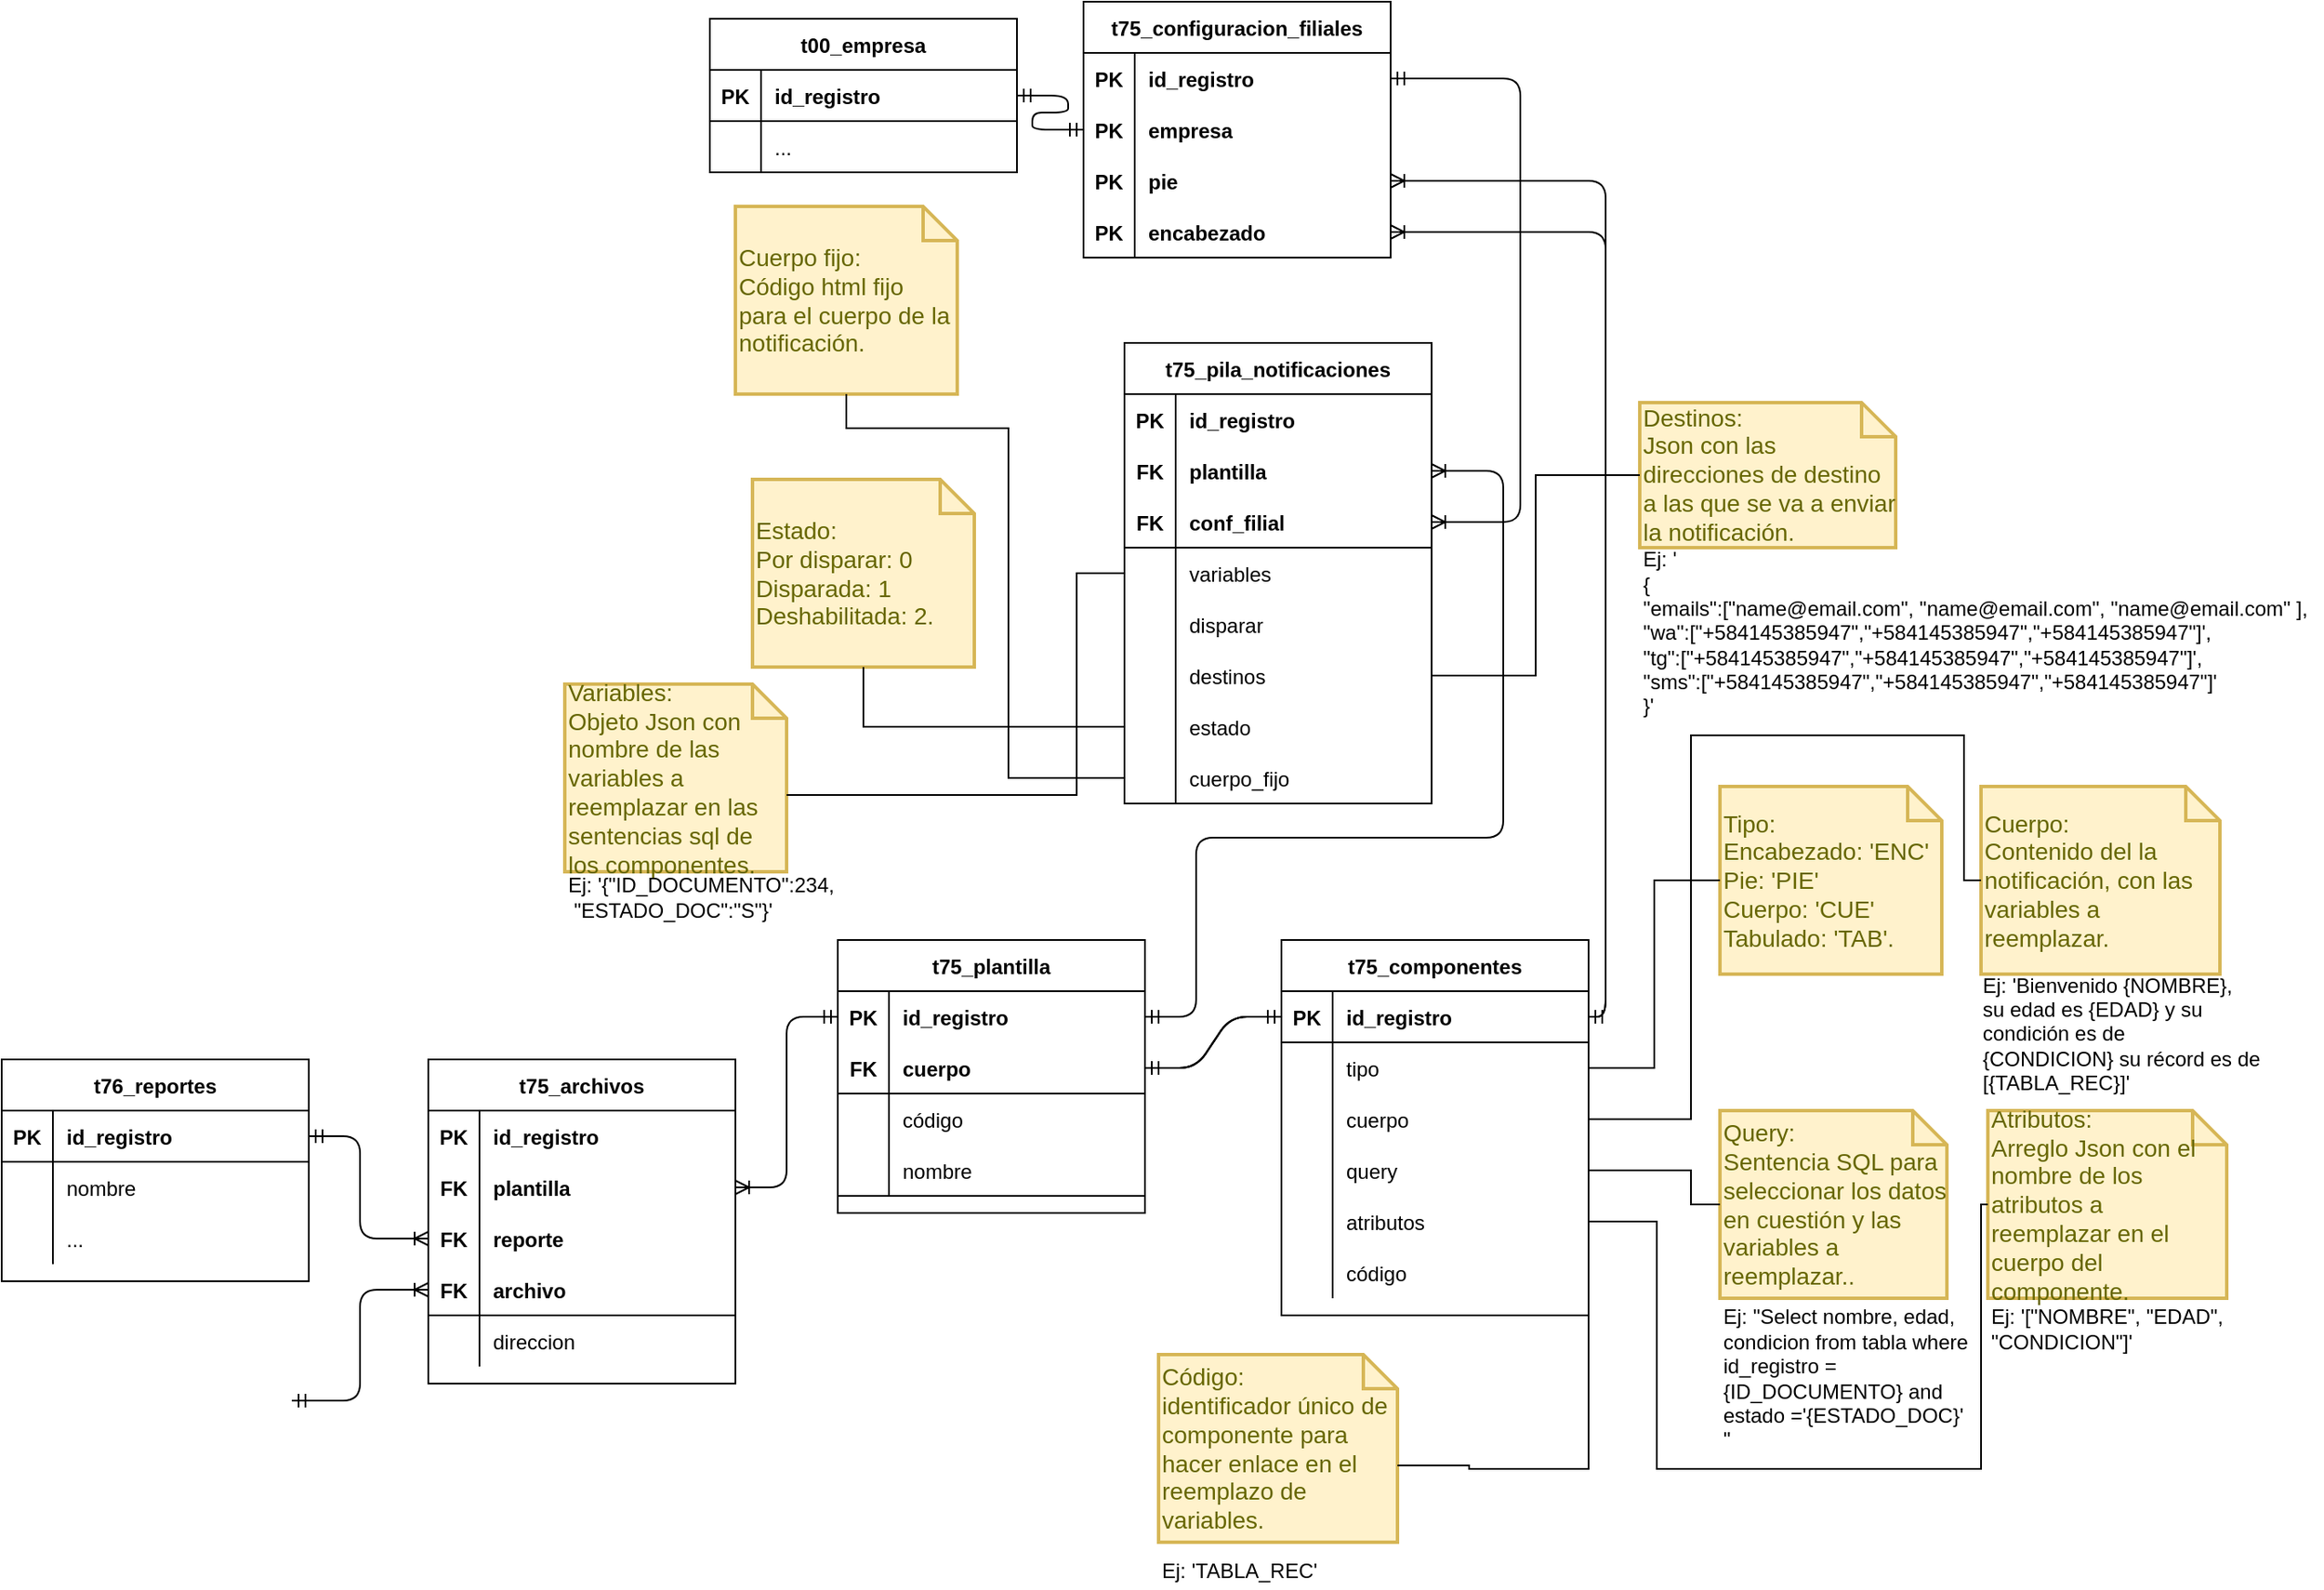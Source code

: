 <mxfile version="13.4.1" type="github">
  <diagram id="J36BQQnPg78suODzzUQr" name="Page-1">
    <mxGraphModel dx="2051" dy="1745" grid="1" gridSize="10" guides="1" tooltips="1" connect="1" arrows="1" fold="1" page="1" pageScale="1" pageWidth="827" pageHeight="1169" math="0" shadow="0">
      <root>
        <mxCell id="0" />
        <mxCell id="1" parent="0" />
        <mxCell id="LYrSy0yfMRbzxB3Prvpc-205" value="Tipo: &lt;br&gt;Encabezado: &#39;ENC&#39;&lt;br&gt;Pie: &#39;PIE&#39;&lt;br&gt;Cuerpo: &#39;CUE&#39;&lt;br&gt;Tabulado: &#39;TAB&#39;." style="shape=note;strokeWidth=2;fontSize=14;size=20;whiteSpace=wrap;html=1;fillColor=#fff2cc;strokeColor=#d6b656;fontColor=#666600;align=left;" parent="1" vertex="1">
          <mxGeometry x="697" y="200" width="130" height="110" as="geometry" />
        </mxCell>
        <mxCell id="LYrSy0yfMRbzxB3Prvpc-206" value="" style="endArrow=none;html=1;rounded=0;entryX=0;entryY=0.5;entryDx=0;entryDy=0;entryPerimeter=0;exitX=1;exitY=0.5;exitDx=0;exitDy=0;edgeStyle=orthogonalEdgeStyle;" parent="1" source="LYrSy0yfMRbzxB3Prvpc-193" target="LYrSy0yfMRbzxB3Prvpc-205" edge="1">
          <mxGeometry relative="1" as="geometry">
            <mxPoint x="610" y="470" as="sourcePoint" />
            <mxPoint x="770" y="470" as="targetPoint" />
          </mxGeometry>
        </mxCell>
        <mxCell id="LYrSy0yfMRbzxB3Prvpc-111" value="t75_plantilla" style="shape=table;startSize=30;container=1;collapsible=1;childLayout=tableLayout;fixedRows=1;rowLines=0;fontStyle=1;align=center;resizeLast=1;" parent="1" vertex="1">
          <mxGeometry x="180" y="290" width="180" height="160" as="geometry" />
        </mxCell>
        <mxCell id="LYrSy0yfMRbzxB3Prvpc-112" value="" style="shape=partialRectangle;collapsible=0;dropTarget=0;pointerEvents=0;fillColor=none;top=0;left=0;bottom=0;right=0;points=[[0,0.5],[1,0.5]];portConstraint=eastwest;" parent="LYrSy0yfMRbzxB3Prvpc-111" vertex="1">
          <mxGeometry y="30" width="180" height="30" as="geometry" />
        </mxCell>
        <mxCell id="LYrSy0yfMRbzxB3Prvpc-113" value="PK" style="shape=partialRectangle;connectable=0;fillColor=none;top=0;left=0;bottom=0;right=0;fontStyle=1;overflow=hidden;" parent="LYrSy0yfMRbzxB3Prvpc-112" vertex="1">
          <mxGeometry width="30" height="30" as="geometry" />
        </mxCell>
        <mxCell id="LYrSy0yfMRbzxB3Prvpc-114" value="id_registro" style="shape=partialRectangle;connectable=0;fillColor=none;top=0;left=0;bottom=0;right=0;align=left;spacingLeft=6;fontStyle=1;overflow=hidden;" parent="LYrSy0yfMRbzxB3Prvpc-112" vertex="1">
          <mxGeometry x="30" width="150" height="30" as="geometry" />
        </mxCell>
        <mxCell id="LYrSy0yfMRbzxB3Prvpc-121" value="" style="shape=partialRectangle;collapsible=0;dropTarget=0;pointerEvents=0;fillColor=none;top=0;left=0;bottom=1;right=0;points=[[0,0.5],[1,0.5]];portConstraint=eastwest;fontStyle=1" parent="LYrSy0yfMRbzxB3Prvpc-111" vertex="1">
          <mxGeometry y="60" width="180" height="30" as="geometry" />
        </mxCell>
        <mxCell id="LYrSy0yfMRbzxB3Prvpc-122" value="FK" style="shape=partialRectangle;connectable=0;fillColor=none;top=0;left=0;bottom=0;right=0;editable=1;overflow=hidden;fontStyle=1" parent="LYrSy0yfMRbzxB3Prvpc-121" vertex="1">
          <mxGeometry width="30" height="30" as="geometry" />
        </mxCell>
        <mxCell id="LYrSy0yfMRbzxB3Prvpc-123" value="cuerpo" style="shape=partialRectangle;connectable=0;fillColor=none;top=0;left=0;bottom=0;right=0;align=left;spacingLeft=6;overflow=hidden;fontStyle=1" parent="LYrSy0yfMRbzxB3Prvpc-121" vertex="1">
          <mxGeometry x="30" width="150" height="30" as="geometry" />
        </mxCell>
        <mxCell id="LYrSy0yfMRbzxB3Prvpc-300" value="" style="shape=partialRectangle;collapsible=0;dropTarget=0;pointerEvents=0;fillColor=none;top=0;left=0;bottom=0;right=0;points=[[0,0.5],[1,0.5]];portConstraint=eastwest;fontStyle=1" parent="LYrSy0yfMRbzxB3Prvpc-111" vertex="1">
          <mxGeometry y="90" width="180" height="30" as="geometry" />
        </mxCell>
        <mxCell id="LYrSy0yfMRbzxB3Prvpc-301" value="" style="shape=partialRectangle;connectable=0;fillColor=none;top=0;left=0;bottom=0;right=0;editable=1;overflow=hidden;fontStyle=1" parent="LYrSy0yfMRbzxB3Prvpc-300" vertex="1">
          <mxGeometry width="30" height="30" as="geometry" />
        </mxCell>
        <mxCell id="LYrSy0yfMRbzxB3Prvpc-302" value="código" style="shape=partialRectangle;connectable=0;fillColor=none;top=0;left=0;bottom=0;right=0;align=left;spacingLeft=6;overflow=hidden;fontStyle=0" parent="LYrSy0yfMRbzxB3Prvpc-300" vertex="1">
          <mxGeometry x="30" width="150" height="30" as="geometry" />
        </mxCell>
        <mxCell id="LYrSy0yfMRbzxB3Prvpc-319" value="" style="shape=partialRectangle;collapsible=0;dropTarget=0;pointerEvents=0;fillColor=none;top=0;left=0;bottom=0;right=0;points=[[0,0.5],[1,0.5]];portConstraint=eastwest;fontStyle=1" parent="LYrSy0yfMRbzxB3Prvpc-111" vertex="1">
          <mxGeometry y="120" width="180" height="30" as="geometry" />
        </mxCell>
        <mxCell id="LYrSy0yfMRbzxB3Prvpc-320" value="" style="shape=partialRectangle;connectable=0;fillColor=none;top=0;left=0;bottom=1;right=0;editable=1;overflow=hidden;fontStyle=1" parent="LYrSy0yfMRbzxB3Prvpc-319" vertex="1">
          <mxGeometry width="30" height="30" as="geometry" />
        </mxCell>
        <mxCell id="LYrSy0yfMRbzxB3Prvpc-321" value="nombre" style="shape=partialRectangle;connectable=0;fillColor=none;top=0;left=0;bottom=1;right=0;align=left;spacingLeft=6;overflow=hidden;fontStyle=0" parent="LYrSy0yfMRbzxB3Prvpc-319" vertex="1">
          <mxGeometry x="30" width="150" height="30" as="geometry" />
        </mxCell>
        <mxCell id="LYrSy0yfMRbzxB3Prvpc-189" value="t75_componentes" style="shape=table;startSize=30;container=1;collapsible=1;childLayout=tableLayout;fixedRows=1;rowLines=0;fontStyle=1;align=center;resizeLast=1;" parent="1" vertex="1">
          <mxGeometry x="440" y="290" width="180" height="220" as="geometry" />
        </mxCell>
        <mxCell id="LYrSy0yfMRbzxB3Prvpc-190" value="" style="shape=partialRectangle;collapsible=0;dropTarget=0;pointerEvents=0;fillColor=none;top=0;left=0;bottom=1;right=0;points=[[0,0.5],[1,0.5]];portConstraint=eastwest;" parent="LYrSy0yfMRbzxB3Prvpc-189" vertex="1">
          <mxGeometry y="30" width="180" height="30" as="geometry" />
        </mxCell>
        <mxCell id="LYrSy0yfMRbzxB3Prvpc-191" value="PK" style="shape=partialRectangle;connectable=0;fillColor=none;top=0;left=0;bottom=0;right=0;fontStyle=1;overflow=hidden;" parent="LYrSy0yfMRbzxB3Prvpc-190" vertex="1">
          <mxGeometry width="30" height="30" as="geometry" />
        </mxCell>
        <mxCell id="LYrSy0yfMRbzxB3Prvpc-192" value="id_registro" style="shape=partialRectangle;connectable=0;fillColor=none;top=0;left=0;bottom=0;right=0;align=left;spacingLeft=6;fontStyle=1;overflow=hidden;" parent="LYrSy0yfMRbzxB3Prvpc-190" vertex="1">
          <mxGeometry x="30" width="150" height="30" as="geometry" />
        </mxCell>
        <mxCell id="LYrSy0yfMRbzxB3Prvpc-193" value="" style="shape=partialRectangle;collapsible=0;dropTarget=0;pointerEvents=0;fillColor=none;top=0;left=0;bottom=0;right=0;points=[[0,0.5],[1,0.5]];portConstraint=eastwest;" parent="LYrSy0yfMRbzxB3Prvpc-189" vertex="1">
          <mxGeometry y="60" width="180" height="30" as="geometry" />
        </mxCell>
        <mxCell id="LYrSy0yfMRbzxB3Prvpc-194" value="" style="shape=partialRectangle;connectable=0;fillColor=none;top=0;left=0;bottom=0;right=0;editable=1;overflow=hidden;" parent="LYrSy0yfMRbzxB3Prvpc-193" vertex="1">
          <mxGeometry width="30" height="30" as="geometry" />
        </mxCell>
        <mxCell id="LYrSy0yfMRbzxB3Prvpc-195" value="tipo" style="shape=partialRectangle;connectable=0;fillColor=none;top=0;left=0;bottom=0;right=0;align=left;spacingLeft=6;overflow=hidden;" parent="LYrSy0yfMRbzxB3Prvpc-193" vertex="1">
          <mxGeometry x="30" width="150" height="30" as="geometry" />
        </mxCell>
        <mxCell id="LYrSy0yfMRbzxB3Prvpc-196" value="" style="shape=partialRectangle;collapsible=0;dropTarget=0;pointerEvents=0;fillColor=none;top=0;left=0;bottom=0;right=0;points=[[0,0.5],[1,0.5]];portConstraint=eastwest;" parent="LYrSy0yfMRbzxB3Prvpc-189" vertex="1">
          <mxGeometry y="90" width="180" height="30" as="geometry" />
        </mxCell>
        <mxCell id="LYrSy0yfMRbzxB3Prvpc-197" value="" style="shape=partialRectangle;connectable=0;fillColor=none;top=0;left=0;bottom=0;right=0;editable=1;overflow=hidden;" parent="LYrSy0yfMRbzxB3Prvpc-196" vertex="1">
          <mxGeometry width="30" height="30" as="geometry" />
        </mxCell>
        <mxCell id="LYrSy0yfMRbzxB3Prvpc-198" value="cuerpo" style="shape=partialRectangle;connectable=0;fillColor=none;top=0;left=0;bottom=0;right=0;align=left;spacingLeft=6;overflow=hidden;" parent="LYrSy0yfMRbzxB3Prvpc-196" vertex="1">
          <mxGeometry x="30" width="150" height="30" as="geometry" />
        </mxCell>
        <mxCell id="LYrSy0yfMRbzxB3Prvpc-199" value="" style="shape=partialRectangle;collapsible=0;dropTarget=0;pointerEvents=0;fillColor=none;top=0;left=0;bottom=0;right=0;points=[[0,0.5],[1,0.5]];portConstraint=eastwest;" parent="LYrSy0yfMRbzxB3Prvpc-189" vertex="1">
          <mxGeometry y="120" width="180" height="30" as="geometry" />
        </mxCell>
        <mxCell id="LYrSy0yfMRbzxB3Prvpc-200" value="" style="shape=partialRectangle;connectable=0;fillColor=none;top=0;left=0;bottom=0;right=0;editable=1;overflow=hidden;" parent="LYrSy0yfMRbzxB3Prvpc-199" vertex="1">
          <mxGeometry width="30" height="30" as="geometry" />
        </mxCell>
        <mxCell id="LYrSy0yfMRbzxB3Prvpc-201" value="query" style="shape=partialRectangle;connectable=0;fillColor=none;top=0;left=0;bottom=0;right=0;align=left;spacingLeft=6;overflow=hidden;" parent="LYrSy0yfMRbzxB3Prvpc-199" vertex="1">
          <mxGeometry x="30" width="150" height="30" as="geometry" />
        </mxCell>
        <mxCell id="LYrSy0yfMRbzxB3Prvpc-202" value="" style="shape=partialRectangle;collapsible=0;dropTarget=0;pointerEvents=0;fillColor=none;top=0;left=0;bottom=0;right=0;points=[[0,0.5],[1,0.5]];portConstraint=eastwest;" parent="LYrSy0yfMRbzxB3Prvpc-189" vertex="1">
          <mxGeometry y="150" width="180" height="30" as="geometry" />
        </mxCell>
        <mxCell id="LYrSy0yfMRbzxB3Prvpc-203" value="" style="shape=partialRectangle;connectable=0;fillColor=none;top=0;left=0;bottom=0;right=0;editable=1;overflow=hidden;" parent="LYrSy0yfMRbzxB3Prvpc-202" vertex="1">
          <mxGeometry width="30" height="30" as="geometry" />
        </mxCell>
        <mxCell id="LYrSy0yfMRbzxB3Prvpc-204" value="atributos" style="shape=partialRectangle;connectable=0;fillColor=none;top=0;left=0;bottom=0;right=0;align=left;spacingLeft=6;overflow=hidden;" parent="LYrSy0yfMRbzxB3Prvpc-202" vertex="1">
          <mxGeometry x="30" width="150" height="30" as="geometry" />
        </mxCell>
        <mxCell id="LYrSy0yfMRbzxB3Prvpc-234" value="" style="shape=partialRectangle;collapsible=0;dropTarget=0;pointerEvents=0;fillColor=none;top=0;left=0;bottom=0;right=0;points=[[0,0.5],[1,0.5]];portConstraint=eastwest;" parent="LYrSy0yfMRbzxB3Prvpc-189" vertex="1">
          <mxGeometry y="180" width="180" height="30" as="geometry" />
        </mxCell>
        <mxCell id="LYrSy0yfMRbzxB3Prvpc-235" value="" style="shape=partialRectangle;connectable=0;fillColor=none;top=0;left=0;bottom=0;right=0;editable=1;overflow=hidden;" parent="LYrSy0yfMRbzxB3Prvpc-234" vertex="1">
          <mxGeometry width="30" height="30" as="geometry" />
        </mxCell>
        <mxCell id="LYrSy0yfMRbzxB3Prvpc-236" value="código" style="shape=partialRectangle;connectable=0;fillColor=none;top=0;left=0;bottom=0;right=0;align=left;spacingLeft=6;overflow=hidden;" parent="LYrSy0yfMRbzxB3Prvpc-234" vertex="1">
          <mxGeometry x="30" width="150" height="30" as="geometry" />
        </mxCell>
        <mxCell id="LYrSy0yfMRbzxB3Prvpc-214" value="Estado: &lt;br&gt;Por disparar: 0&lt;br&gt;Disparada: 1&lt;br&gt;Deshabilitada: 2." style="shape=note;strokeWidth=2;fontSize=14;size=20;whiteSpace=wrap;html=1;fillColor=#fff2cc;strokeColor=#d6b656;fontColor=#666600;align=left;" parent="1" vertex="1">
          <mxGeometry x="130" y="20" width="130" height="110" as="geometry" />
        </mxCell>
        <mxCell id="LYrSy0yfMRbzxB3Prvpc-215" value="" style="endArrow=none;html=1;rounded=0;entryX=0.5;entryY=1;entryDx=0;entryDy=0;entryPerimeter=0;exitX=0;exitY=0.5;exitDx=0;exitDy=0;edgeStyle=orthogonalEdgeStyle;" parent="1" source="gWyJ4YFkrxUvA9i4bFYE-20" target="LYrSy0yfMRbzxB3Prvpc-214" edge="1">
          <mxGeometry relative="1" as="geometry">
            <mxPoint x="-20" y="375" as="sourcePoint" />
            <mxPoint x="130" y="480" as="targetPoint" />
          </mxGeometry>
        </mxCell>
        <mxCell id="LYrSy0yfMRbzxB3Prvpc-216" value="Atributos:&lt;br&gt;Arreglo Json con el nombre de los atributos a reemplazar en el cuerpo del componente." style="shape=note;strokeWidth=2;fontSize=14;size=20;whiteSpace=wrap;html=1;fillColor=#fff2cc;strokeColor=#d6b656;fontColor=#666600;align=left;" parent="1" vertex="1">
          <mxGeometry x="854" y="390" width="140" height="110" as="geometry" />
        </mxCell>
        <mxCell id="LYrSy0yfMRbzxB3Prvpc-217" value="" style="endArrow=none;html=1;rounded=0;entryX=0;entryY=0.5;entryDx=0;entryDy=0;entryPerimeter=0;exitX=1;exitY=0.5;exitDx=0;exitDy=0;edgeStyle=orthogonalEdgeStyle;" parent="1" source="LYrSy0yfMRbzxB3Prvpc-202" target="LYrSy0yfMRbzxB3Prvpc-216" edge="1">
          <mxGeometry relative="1" as="geometry">
            <mxPoint x="530" y="615" as="sourcePoint" />
            <mxPoint x="635" y="570" as="targetPoint" />
            <Array as="points">
              <mxPoint x="660" y="455" />
              <mxPoint x="660" y="600" />
              <mxPoint x="850" y="600" />
              <mxPoint x="850" y="445" />
            </Array>
          </mxGeometry>
        </mxCell>
        <mxCell id="LYrSy0yfMRbzxB3Prvpc-218" value="Ej: &#39;[&quot;NOMBRE&quot;, &quot;EDAD&quot;, &lt;br&gt;&quot;CONDICION&quot;]&#39;" style="text;html=1;align=left;verticalAlign=middle;resizable=0;points=[];autosize=1;" parent="1" vertex="1">
          <mxGeometry x="854" y="503" width="150" height="30" as="geometry" />
        </mxCell>
        <mxCell id="LYrSy0yfMRbzxB3Prvpc-220" value="Cuerpo:&lt;br&gt;Contenido del la notificación, con las variables a reemplazar." style="shape=note;strokeWidth=2;fontSize=14;size=20;whiteSpace=wrap;html=1;fillColor=#fff2cc;strokeColor=#d6b656;fontColor=#666600;align=left;" parent="1" vertex="1">
          <mxGeometry x="850" y="200" width="140" height="110" as="geometry" />
        </mxCell>
        <mxCell id="LYrSy0yfMRbzxB3Prvpc-221" value="Ej: &#39;Bienvenido {NOMBRE}, &lt;br&gt;su edad es {EDAD} y su &lt;br&gt;condición es de &lt;br&gt;{CONDICION} su récord es de &lt;br&gt;[{TABLA_REC}]&#39;" style="text;html=1;align=left;verticalAlign=middle;resizable=0;points=[];autosize=1;" parent="1" vertex="1">
          <mxGeometry x="849" y="305" width="180" height="80" as="geometry" />
        </mxCell>
        <mxCell id="LYrSy0yfMRbzxB3Prvpc-222" value="" style="endArrow=none;html=1;rounded=0;entryX=0;entryY=0.5;entryDx=0;entryDy=0;entryPerimeter=0;exitX=1;exitY=0.5;exitDx=0;exitDy=0;edgeStyle=orthogonalEdgeStyle;" parent="1" source="LYrSy0yfMRbzxB3Prvpc-196" target="LYrSy0yfMRbzxB3Prvpc-220" edge="1">
          <mxGeometry relative="1" as="geometry">
            <mxPoint x="630" y="375" as="sourcePoint" />
            <mxPoint x="707" y="265" as="targetPoint" />
            <Array as="points">
              <mxPoint x="680" y="395" />
              <mxPoint x="680" y="170" />
              <mxPoint x="840" y="170" />
              <mxPoint x="840" y="255" />
            </Array>
          </mxGeometry>
        </mxCell>
        <mxCell id="LYrSy0yfMRbzxB3Prvpc-224" value="Query:&lt;br&gt;Sentencia SQL para seleccionar los datos en cuestión y las variables a reemplazar.." style="shape=note;strokeWidth=2;fontSize=14;size=20;whiteSpace=wrap;html=1;fillColor=#fff2cc;strokeColor=#d6b656;fontColor=#666600;align=left;" parent="1" vertex="1">
          <mxGeometry x="697" y="390" width="133" height="110" as="geometry" />
        </mxCell>
        <mxCell id="LYrSy0yfMRbzxB3Prvpc-225" value="" style="endArrow=none;html=1;rounded=0;entryX=0;entryY=0.5;entryDx=0;entryDy=0;entryPerimeter=0;exitX=1;exitY=0.5;exitDx=0;exitDy=0;edgeStyle=orthogonalEdgeStyle;" parent="1" source="LYrSy0yfMRbzxB3Prvpc-199" target="LYrSy0yfMRbzxB3Prvpc-224" edge="1">
          <mxGeometry relative="1" as="geometry">
            <mxPoint x="860" y="505" as="sourcePoint" />
            <mxPoint x="947" y="375" as="targetPoint" />
            <Array as="points">
              <mxPoint x="680" y="425" />
              <mxPoint x="680" y="445" />
            </Array>
          </mxGeometry>
        </mxCell>
        <mxCell id="LYrSy0yfMRbzxB3Prvpc-226" value="Ej: &quot;Select nombre, edad, &lt;br&gt;condicion from tabla where &lt;br&gt;id_registro =&lt;br&gt;{ID_DOCUMENTO} and&lt;br&gt;estado =&#39;{ESTADO_DOC}&#39;&lt;br&gt;&quot;" style="text;html=1;align=left;verticalAlign=middle;resizable=0;points=[];autosize=1;" parent="1" vertex="1">
          <mxGeometry x="697" y="502" width="160" height="90" as="geometry" />
        </mxCell>
        <mxCell id="LYrSy0yfMRbzxB3Prvpc-231" value="Variables:&lt;br&gt;Objeto Json con nombre de las variables a reemplazar en las sentencias sql de los componentes." style="shape=note;strokeWidth=2;fontSize=14;size=20;whiteSpace=wrap;html=1;fillColor=#fff2cc;strokeColor=#d6b656;fontColor=#666600;align=left;" parent="1" vertex="1">
          <mxGeometry x="20" y="140" width="130" height="110" as="geometry" />
        </mxCell>
        <mxCell id="LYrSy0yfMRbzxB3Prvpc-232" value="" style="endArrow=none;html=1;rounded=0;entryX=0;entryY=0;entryDx=130;entryDy=65;entryPerimeter=0;exitX=0;exitY=0.5;exitDx=0;exitDy=0;edgeStyle=orthogonalEdgeStyle;" parent="1" source="LYrSy0yfMRbzxB3Prvpc-262" target="LYrSy0yfMRbzxB3Prvpc-231" edge="1">
          <mxGeometry relative="1" as="geometry">
            <mxPoint x="180" y="725" as="sourcePoint" />
            <mxPoint x="130" y="720" as="targetPoint" />
            <Array as="points">
              <mxPoint x="320" y="75" />
              <mxPoint x="320" y="205" />
            </Array>
          </mxGeometry>
        </mxCell>
        <mxCell id="LYrSy0yfMRbzxB3Prvpc-233" value="Ej: &#39;{&quot;ID_DOCUMENTO&quot;:234,&lt;br&gt;&amp;nbsp;&quot;ESTADO_DOC&quot;:&quot;S&quot;}&#39;" style="text;html=1;align=left;verticalAlign=middle;resizable=0;points=[];autosize=1;" parent="1" vertex="1">
          <mxGeometry x="20" y="250" width="170" height="30" as="geometry" />
        </mxCell>
        <mxCell id="LYrSy0yfMRbzxB3Prvpc-237" value="Código:&lt;br&gt;identificador único de componente para hacer enlace en el reemplazo de variables." style="shape=note;strokeWidth=2;fontSize=14;size=20;whiteSpace=wrap;html=1;fillColor=#fff2cc;strokeColor=#d6b656;fontColor=#666600;align=left;" parent="1" vertex="1">
          <mxGeometry x="368" y="533" width="140" height="110" as="geometry" />
        </mxCell>
        <mxCell id="LYrSy0yfMRbzxB3Prvpc-238" value="" style="endArrow=none;html=1;rounded=0;entryX=0;entryY=0;entryDx=140;entryDy=65;entryPerimeter=0;exitX=1;exitY=0.5;exitDx=0;exitDy=0;edgeStyle=orthogonalEdgeStyle;" parent="1" source="LYrSy0yfMRbzxB3Prvpc-234" target="LYrSy0yfMRbzxB3Prvpc-237" edge="1">
          <mxGeometry relative="1" as="geometry">
            <mxPoint x="348" y="685" as="sourcePoint" />
            <mxPoint x="363" y="800" as="targetPoint" />
            <Array as="points">
              <mxPoint x="620" y="600" />
              <mxPoint x="550" y="600" />
              <mxPoint x="550" y="598" />
            </Array>
          </mxGeometry>
        </mxCell>
        <mxCell id="LYrSy0yfMRbzxB3Prvpc-239" value="Ej: &#39;TABLA_REC&#39;" style="text;html=1;align=left;verticalAlign=middle;resizable=0;points=[];autosize=1;" parent="1" vertex="1">
          <mxGeometry x="368" y="650" width="110" height="20" as="geometry" />
        </mxCell>
        <mxCell id="LYrSy0yfMRbzxB3Prvpc-240" value="" style="edgeStyle=entityRelationEdgeStyle;fontSize=12;html=1;endArrow=ERmandOne;startArrow=ERmandOne;entryX=0;entryY=0.5;entryDx=0;entryDy=0;exitX=1;exitY=0.5;exitDx=0;exitDy=0;" parent="1" target="LYrSy0yfMRbzxB3Prvpc-190" edge="1">
          <mxGeometry width="100" height="100" relative="1" as="geometry">
            <mxPoint x="360" y="365" as="sourcePoint" />
            <mxPoint x="470" y="560" as="targetPoint" />
          </mxGeometry>
        </mxCell>
        <mxCell id="LYrSy0yfMRbzxB3Prvpc-241" value="" style="edgeStyle=entityRelationEdgeStyle;fontSize=12;html=1;endArrow=ERmandOne;startArrow=ERmandOne;entryX=0;entryY=0.5;entryDx=0;entryDy=0;exitX=1;exitY=0.5;exitDx=0;exitDy=0;" parent="1" target="LYrSy0yfMRbzxB3Prvpc-190" edge="1">
          <mxGeometry width="100" height="100" relative="1" as="geometry">
            <mxPoint x="360" y="365" as="sourcePoint" />
            <mxPoint x="450" y="345" as="targetPoint" />
          </mxGeometry>
        </mxCell>
        <mxCell id="LYrSy0yfMRbzxB3Prvpc-242" value="" style="edgeStyle=entityRelationEdgeStyle;fontSize=12;html=1;endArrow=ERmandOne;startArrow=ERmandOne;entryX=0;entryY=0.5;entryDx=0;entryDy=0;exitX=1;exitY=0.5;exitDx=0;exitDy=0;" parent="1" source="LYrSy0yfMRbzxB3Prvpc-121" target="LYrSy0yfMRbzxB3Prvpc-190" edge="1">
          <mxGeometry width="100" height="100" relative="1" as="geometry">
            <mxPoint x="380" y="385" as="sourcePoint" />
            <mxPoint x="460" y="355" as="targetPoint" />
          </mxGeometry>
        </mxCell>
        <mxCell id="LYrSy0yfMRbzxB3Prvpc-265" value="" style="edgeStyle=orthogonalEdgeStyle;fontSize=12;html=1;endArrow=ERoneToMany;startArrow=ERmandOne;exitX=1;exitY=0.5;exitDx=0;exitDy=0;entryX=1;entryY=0.5;entryDx=0;entryDy=0;" parent="1" source="LYrSy0yfMRbzxB3Prvpc-112" target="LYrSy0yfMRbzxB3Prvpc-256" edge="1">
          <mxGeometry width="100" height="100" relative="1" as="geometry">
            <mxPoint x="550" y="150" as="sourcePoint" />
            <mxPoint x="570" y="200" as="targetPoint" />
            <Array as="points">
              <mxPoint x="390" y="335" />
              <mxPoint x="390" y="230" />
              <mxPoint x="570" y="230" />
              <mxPoint x="570" y="15" />
            </Array>
          </mxGeometry>
        </mxCell>
        <mxCell id="LYrSy0yfMRbzxB3Prvpc-325" value="Destinos:&lt;br&gt;Json con las direcciones de destino a las que se va a enviar la notificación." style="shape=note;strokeWidth=2;fontSize=14;size=20;whiteSpace=wrap;html=1;fillColor=#fff2cc;strokeColor=#d6b656;fontColor=#666600;align=left;" parent="1" vertex="1">
          <mxGeometry x="650" y="-25.06" width="150" height="85.06" as="geometry" />
        </mxCell>
        <mxCell id="LYrSy0yfMRbzxB3Prvpc-326" value="" style="endArrow=none;html=1;rounded=0;entryX=0;entryY=0.5;entryDx=0;entryDy=0;entryPerimeter=0;exitX=1;exitY=0.5;exitDx=0;exitDy=0;edgeStyle=orthogonalEdgeStyle;" parent="1" source="LYrSy0yfMRbzxB3Prvpc-322" target="LYrSy0yfMRbzxB3Prvpc-325" edge="1">
          <mxGeometry relative="1" as="geometry">
            <mxPoint x="710" y="139.94" as="sourcePoint" />
            <mxPoint x="860" y="244.94" as="targetPoint" />
          </mxGeometry>
        </mxCell>
        <mxCell id="LYrSy0yfMRbzxB3Prvpc-327" value="Ej: &#39;&lt;br&gt;{&lt;br&gt;&quot;emails&quot;:[&quot;name@email.com&quot;, &quot;name@email.com&quot;,&amp;nbsp;&quot;name@email.com&quot;&amp;nbsp;],&lt;br&gt;&quot;wa&quot;:[&quot;+584145385947&quot;,&quot;+584145385947&quot;,&quot;+584145385947&quot;]&#39;,&lt;br&gt;&quot;tg&quot;:[&quot;+584145385947&quot;,&quot;+584145385947&quot;,&quot;+584145385947&quot;]&#39;,&lt;br&gt;&quot;sms&quot;:[&quot;+584145385947&quot;,&quot;+584145385947&quot;,&quot;+584145385947&quot;]&#39;&lt;br&gt;}&#39;" style="text;html=1;align=left;verticalAlign=middle;resizable=0;points=[];autosize=1;" parent="1" vertex="1">
          <mxGeometry x="650" y="60" width="400" height="100" as="geometry" />
        </mxCell>
        <mxCell id="gWyJ4YFkrxUvA9i4bFYE-46" value="t75_configuracion_filiales" style="shape=table;startSize=30;container=1;collapsible=1;childLayout=tableLayout;fixedRows=1;rowLines=0;fontStyle=1;align=center;resizeLast=1;" vertex="1" parent="1">
          <mxGeometry x="324" y="-260" width="180" height="150" as="geometry" />
        </mxCell>
        <mxCell id="gWyJ4YFkrxUvA9i4bFYE-47" value="" style="shape=partialRectangle;collapsible=0;dropTarget=0;pointerEvents=0;fillColor=none;top=0;left=0;bottom=0;right=0;points=[[0,0.5],[1,0.5]];portConstraint=eastwest;" vertex="1" parent="gWyJ4YFkrxUvA9i4bFYE-46">
          <mxGeometry y="30" width="180" height="30" as="geometry" />
        </mxCell>
        <mxCell id="gWyJ4YFkrxUvA9i4bFYE-48" value="PK" style="shape=partialRectangle;connectable=0;fillColor=none;top=0;left=0;bottom=0;right=0;fontStyle=1;overflow=hidden;" vertex="1" parent="gWyJ4YFkrxUvA9i4bFYE-47">
          <mxGeometry width="30" height="30" as="geometry" />
        </mxCell>
        <mxCell id="gWyJ4YFkrxUvA9i4bFYE-49" value="id_registro" style="shape=partialRectangle;connectable=0;fillColor=none;top=0;left=0;bottom=0;right=0;align=left;spacingLeft=6;fontStyle=1;overflow=hidden;" vertex="1" parent="gWyJ4YFkrxUvA9i4bFYE-47">
          <mxGeometry x="30" width="150" height="30" as="geometry" />
        </mxCell>
        <mxCell id="gWyJ4YFkrxUvA9i4bFYE-53" value="" style="shape=partialRectangle;collapsible=0;dropTarget=0;pointerEvents=0;fillColor=none;top=0;left=0;bottom=0;right=0;points=[[0,0.5],[1,0.5]];portConstraint=eastwest;" vertex="1" parent="gWyJ4YFkrxUvA9i4bFYE-46">
          <mxGeometry y="60" width="180" height="30" as="geometry" />
        </mxCell>
        <mxCell id="gWyJ4YFkrxUvA9i4bFYE-54" value="PK" style="shape=partialRectangle;connectable=0;fillColor=none;top=0;left=0;bottom=0;right=0;fontStyle=1;overflow=hidden;" vertex="1" parent="gWyJ4YFkrxUvA9i4bFYE-53">
          <mxGeometry width="30" height="30" as="geometry" />
        </mxCell>
        <mxCell id="gWyJ4YFkrxUvA9i4bFYE-55" value="empresa" style="shape=partialRectangle;connectable=0;fillColor=none;top=0;left=0;bottom=0;right=0;align=left;spacingLeft=6;fontStyle=1;overflow=hidden;" vertex="1" parent="gWyJ4YFkrxUvA9i4bFYE-53">
          <mxGeometry x="30" width="150" height="30" as="geometry" />
        </mxCell>
        <mxCell id="gWyJ4YFkrxUvA9i4bFYE-56" value="" style="shape=partialRectangle;collapsible=0;dropTarget=0;pointerEvents=0;fillColor=none;top=0;left=0;bottom=0;right=0;points=[[0,0.5],[1,0.5]];portConstraint=eastwest;" vertex="1" parent="gWyJ4YFkrxUvA9i4bFYE-46">
          <mxGeometry y="90" width="180" height="30" as="geometry" />
        </mxCell>
        <mxCell id="gWyJ4YFkrxUvA9i4bFYE-57" value="PK" style="shape=partialRectangle;connectable=0;fillColor=none;top=0;left=0;bottom=0;right=0;fontStyle=1;overflow=hidden;" vertex="1" parent="gWyJ4YFkrxUvA9i4bFYE-56">
          <mxGeometry width="30" height="30" as="geometry" />
        </mxCell>
        <mxCell id="gWyJ4YFkrxUvA9i4bFYE-58" value="pie" style="shape=partialRectangle;connectable=0;fillColor=none;top=0;left=0;bottom=0;right=0;align=left;spacingLeft=6;fontStyle=1;overflow=hidden;" vertex="1" parent="gWyJ4YFkrxUvA9i4bFYE-56">
          <mxGeometry x="30" width="150" height="30" as="geometry" />
        </mxCell>
        <mxCell id="gWyJ4YFkrxUvA9i4bFYE-59" value="" style="shape=partialRectangle;collapsible=0;dropTarget=0;pointerEvents=0;fillColor=none;top=0;left=0;bottom=1;right=0;points=[[0,0.5],[1,0.5]];portConstraint=eastwest;" vertex="1" parent="gWyJ4YFkrxUvA9i4bFYE-46">
          <mxGeometry y="120" width="180" height="30" as="geometry" />
        </mxCell>
        <mxCell id="gWyJ4YFkrxUvA9i4bFYE-60" value="PK" style="shape=partialRectangle;connectable=0;fillColor=none;top=0;left=0;bottom=0;right=0;fontStyle=1;overflow=hidden;" vertex="1" parent="gWyJ4YFkrxUvA9i4bFYE-59">
          <mxGeometry width="30" height="30" as="geometry" />
        </mxCell>
        <mxCell id="gWyJ4YFkrxUvA9i4bFYE-61" value="encabezado" style="shape=partialRectangle;connectable=0;fillColor=none;top=0;left=0;bottom=0;right=0;align=left;spacingLeft=6;fontStyle=1;overflow=hidden;" vertex="1" parent="gWyJ4YFkrxUvA9i4bFYE-59">
          <mxGeometry x="30" width="150" height="30" as="geometry" />
        </mxCell>
        <mxCell id="gWyJ4YFkrxUvA9i4bFYE-23" value="t00_empresa" style="shape=table;startSize=30;container=1;collapsible=1;childLayout=tableLayout;fixedRows=1;rowLines=0;fontStyle=1;align=center;resizeLast=1;" vertex="1" parent="1">
          <mxGeometry x="105" y="-250" width="180" height="90" as="geometry" />
        </mxCell>
        <mxCell id="gWyJ4YFkrxUvA9i4bFYE-24" value="" style="shape=partialRectangle;collapsible=0;dropTarget=0;pointerEvents=0;fillColor=none;top=0;left=0;bottom=1;right=0;points=[[0,0.5],[1,0.5]];portConstraint=eastwest;" vertex="1" parent="gWyJ4YFkrxUvA9i4bFYE-23">
          <mxGeometry y="30" width="180" height="30" as="geometry" />
        </mxCell>
        <mxCell id="gWyJ4YFkrxUvA9i4bFYE-25" value="PK" style="shape=partialRectangle;connectable=0;fillColor=none;top=0;left=0;bottom=0;right=0;fontStyle=1;overflow=hidden;" vertex="1" parent="gWyJ4YFkrxUvA9i4bFYE-24">
          <mxGeometry width="30" height="30" as="geometry" />
        </mxCell>
        <mxCell id="gWyJ4YFkrxUvA9i4bFYE-26" value="id_registro" style="shape=partialRectangle;connectable=0;fillColor=none;top=0;left=0;bottom=0;right=0;align=left;spacingLeft=6;fontStyle=1;overflow=hidden;" vertex="1" parent="gWyJ4YFkrxUvA9i4bFYE-24">
          <mxGeometry x="30" width="150" height="30" as="geometry" />
        </mxCell>
        <mxCell id="gWyJ4YFkrxUvA9i4bFYE-33" value="" style="shape=partialRectangle;collapsible=0;dropTarget=0;pointerEvents=0;fillColor=none;top=0;left=0;bottom=0;right=0;points=[[0,0.5],[1,0.5]];portConstraint=eastwest;" vertex="1" parent="gWyJ4YFkrxUvA9i4bFYE-23">
          <mxGeometry y="60" width="180" height="30" as="geometry" />
        </mxCell>
        <mxCell id="gWyJ4YFkrxUvA9i4bFYE-34" value="" style="shape=partialRectangle;connectable=0;fillColor=none;top=0;left=0;bottom=0;right=0;editable=1;overflow=hidden;" vertex="1" parent="gWyJ4YFkrxUvA9i4bFYE-33">
          <mxGeometry width="30" height="30" as="geometry" />
        </mxCell>
        <mxCell id="gWyJ4YFkrxUvA9i4bFYE-35" value="..." style="shape=partialRectangle;connectable=0;fillColor=none;top=0;left=0;bottom=0;right=0;align=left;spacingLeft=6;overflow=hidden;" vertex="1" parent="gWyJ4YFkrxUvA9i4bFYE-33">
          <mxGeometry x="30" width="150" height="30" as="geometry" />
        </mxCell>
        <mxCell id="gWyJ4YFkrxUvA9i4bFYE-62" value="" style="edgeStyle=orthogonalEdgeStyle;fontSize=12;html=1;endArrow=ERoneToMany;startArrow=ERmandOne;exitX=1;exitY=0.5;exitDx=0;exitDy=0;entryX=1;entryY=0.5;entryDx=0;entryDy=0;" edge="1" parent="1" source="gWyJ4YFkrxUvA9i4bFYE-47" target="LYrSy0yfMRbzxB3Prvpc-259">
          <mxGeometry width="100" height="100" relative="1" as="geometry">
            <mxPoint x="550" y="-10" as="sourcePoint" />
            <mxPoint x="718" y="-300" as="targetPoint" />
            <Array as="points">
              <mxPoint x="580" y="-215" />
              <mxPoint x="580" y="45" />
            </Array>
          </mxGeometry>
        </mxCell>
        <mxCell id="gWyJ4YFkrxUvA9i4bFYE-63" value="" style="edgeStyle=orthogonalEdgeStyle;fontSize=12;html=1;endArrow=ERoneToMany;startArrow=ERmandOne;entryX=1;entryY=0.5;entryDx=0;entryDy=0;exitX=1;exitY=0.5;exitDx=0;exitDy=0;" edge="1" parent="1" source="LYrSy0yfMRbzxB3Prvpc-190" target="gWyJ4YFkrxUvA9i4bFYE-56">
          <mxGeometry width="100" height="100" relative="1" as="geometry">
            <mxPoint x="747" y="621" as="sourcePoint" />
            <mxPoint x="71" y="140" as="targetPoint" />
            <Array as="points">
              <mxPoint x="630" y="335" />
              <mxPoint x="630" y="-155" />
            </Array>
          </mxGeometry>
        </mxCell>
        <mxCell id="gWyJ4YFkrxUvA9i4bFYE-64" value="" style="edgeStyle=entityRelationEdgeStyle;fontSize=12;html=1;endArrow=ERmandOne;startArrow=ERmandOne;exitX=1;exitY=0.5;exitDx=0;exitDy=0;entryX=0;entryY=0.5;entryDx=0;entryDy=0;" edge="1" parent="1" source="gWyJ4YFkrxUvA9i4bFYE-24" target="gWyJ4YFkrxUvA9i4bFYE-53">
          <mxGeometry width="100" height="100" relative="1" as="geometry">
            <mxPoint x="620" y="-110" as="sourcePoint" />
            <mxPoint x="720" y="-210" as="targetPoint" />
          </mxGeometry>
        </mxCell>
        <mxCell id="gWyJ4YFkrxUvA9i4bFYE-65" value="" style="edgeStyle=orthogonalEdgeStyle;fontSize=12;html=1;endArrow=ERoneToMany;startArrow=ERmandOne;entryX=1;entryY=0.5;entryDx=0;entryDy=0;exitX=1;exitY=0.5;exitDx=0;exitDy=0;" edge="1" parent="1" source="LYrSy0yfMRbzxB3Prvpc-190" target="gWyJ4YFkrxUvA9i4bFYE-59">
          <mxGeometry width="100" height="100" relative="1" as="geometry">
            <mxPoint x="630" y="345" as="sourcePoint" />
            <mxPoint x="514" y="-145" as="targetPoint" />
            <Array as="points">
              <mxPoint x="630" y="335" />
              <mxPoint x="630" y="-125" />
            </Array>
          </mxGeometry>
        </mxCell>
        <mxCell id="LYrSy0yfMRbzxB3Prvpc-243" value="t75_pila_notificaciones" style="shape=table;startSize=30;container=1;collapsible=1;childLayout=tableLayout;fixedRows=1;rowLines=0;fontStyle=1;align=center;resizeLast=1;" parent="1" vertex="1">
          <mxGeometry x="348" y="-60" width="180" height="270" as="geometry" />
        </mxCell>
        <mxCell id="LYrSy0yfMRbzxB3Prvpc-244" value="" style="shape=partialRectangle;collapsible=0;dropTarget=0;pointerEvents=0;fillColor=none;top=0;left=0;bottom=0;right=0;points=[[0,0.5],[1,0.5]];portConstraint=eastwest;" parent="LYrSy0yfMRbzxB3Prvpc-243" vertex="1">
          <mxGeometry y="30" width="180" height="30" as="geometry" />
        </mxCell>
        <mxCell id="LYrSy0yfMRbzxB3Prvpc-245" value="PK" style="shape=partialRectangle;connectable=0;fillColor=none;top=0;left=0;bottom=0;right=0;fontStyle=1;overflow=hidden;" parent="LYrSy0yfMRbzxB3Prvpc-244" vertex="1">
          <mxGeometry width="30" height="30" as="geometry" />
        </mxCell>
        <mxCell id="LYrSy0yfMRbzxB3Prvpc-246" value="id_registro" style="shape=partialRectangle;connectable=0;fillColor=none;top=0;left=0;bottom=0;right=0;align=left;spacingLeft=6;fontStyle=1;overflow=hidden;" parent="LYrSy0yfMRbzxB3Prvpc-244" vertex="1">
          <mxGeometry x="30" width="150" height="30" as="geometry" />
        </mxCell>
        <mxCell id="LYrSy0yfMRbzxB3Prvpc-256" value="" style="shape=partialRectangle;collapsible=0;dropTarget=0;pointerEvents=0;fillColor=none;top=0;left=0;bottom=0;right=0;points=[[0,0.5],[1,0.5]];portConstraint=eastwest;" parent="LYrSy0yfMRbzxB3Prvpc-243" vertex="1">
          <mxGeometry y="60" width="180" height="30" as="geometry" />
        </mxCell>
        <mxCell id="LYrSy0yfMRbzxB3Prvpc-257" value="FK" style="shape=partialRectangle;connectable=0;fillColor=none;top=0;left=0;bottom=0;right=0;editable=1;overflow=hidden;fontStyle=1" parent="LYrSy0yfMRbzxB3Prvpc-256" vertex="1">
          <mxGeometry width="30" height="30" as="geometry" />
        </mxCell>
        <mxCell id="LYrSy0yfMRbzxB3Prvpc-258" value="plantilla" style="shape=partialRectangle;connectable=0;fillColor=none;top=0;left=0;bottom=0;right=0;align=left;spacingLeft=6;overflow=hidden;fontStyle=1" parent="LYrSy0yfMRbzxB3Prvpc-256" vertex="1">
          <mxGeometry x="30" width="150" height="30" as="geometry" />
        </mxCell>
        <mxCell id="LYrSy0yfMRbzxB3Prvpc-259" value="" style="shape=partialRectangle;collapsible=0;dropTarget=0;pointerEvents=0;fillColor=none;top=0;left=0;bottom=1;right=0;points=[[0,0.5],[1,0.5]];portConstraint=eastwest;fontStyle=1" parent="LYrSy0yfMRbzxB3Prvpc-243" vertex="1">
          <mxGeometry y="90" width="180" height="30" as="geometry" />
        </mxCell>
        <mxCell id="LYrSy0yfMRbzxB3Prvpc-260" value="FK" style="shape=partialRectangle;connectable=0;fillColor=none;top=0;left=0;bottom=0;right=0;editable=1;overflow=hidden;fontStyle=1" parent="LYrSy0yfMRbzxB3Prvpc-259" vertex="1">
          <mxGeometry width="30" height="30" as="geometry" />
        </mxCell>
        <mxCell id="LYrSy0yfMRbzxB3Prvpc-261" value="conf_filial" style="shape=partialRectangle;connectable=0;fillColor=none;top=0;left=0;bottom=0;right=0;align=left;spacingLeft=6;overflow=hidden;fontStyle=1" parent="LYrSy0yfMRbzxB3Prvpc-259" vertex="1">
          <mxGeometry x="30" width="150" height="30" as="geometry" />
        </mxCell>
        <mxCell id="LYrSy0yfMRbzxB3Prvpc-262" value="" style="shape=partialRectangle;collapsible=0;dropTarget=0;pointerEvents=0;fillColor=none;top=0;left=0;bottom=0;right=0;points=[[0,0.5],[1,0.5]];portConstraint=eastwest;" parent="LYrSy0yfMRbzxB3Prvpc-243" vertex="1">
          <mxGeometry y="120" width="180" height="30" as="geometry" />
        </mxCell>
        <mxCell id="LYrSy0yfMRbzxB3Prvpc-263" value="" style="shape=partialRectangle;connectable=0;fillColor=none;top=0;left=0;bottom=0;right=0;editable=1;overflow=hidden;" parent="LYrSy0yfMRbzxB3Prvpc-262" vertex="1">
          <mxGeometry width="30" height="30" as="geometry" />
        </mxCell>
        <mxCell id="LYrSy0yfMRbzxB3Prvpc-264" value="variables" style="shape=partialRectangle;connectable=0;fillColor=none;top=0;left=0;bottom=0;right=0;align=left;spacingLeft=6;overflow=hidden;" parent="LYrSy0yfMRbzxB3Prvpc-262" vertex="1">
          <mxGeometry x="30" width="150" height="30" as="geometry" />
        </mxCell>
        <mxCell id="LYrSy0yfMRbzxB3Prvpc-280" value="" style="shape=partialRectangle;collapsible=0;dropTarget=0;pointerEvents=0;fillColor=none;top=0;left=0;bottom=0;right=0;points=[[0,0.5],[1,0.5]];portConstraint=eastwest;" parent="LYrSy0yfMRbzxB3Prvpc-243" vertex="1">
          <mxGeometry y="150" width="180" height="30" as="geometry" />
        </mxCell>
        <mxCell id="LYrSy0yfMRbzxB3Prvpc-281" value="" style="shape=partialRectangle;connectable=0;fillColor=none;top=0;left=0;bottom=0;right=0;fontStyle=1;overflow=hidden;" parent="LYrSy0yfMRbzxB3Prvpc-280" vertex="1">
          <mxGeometry width="30" height="30" as="geometry" />
        </mxCell>
        <mxCell id="LYrSy0yfMRbzxB3Prvpc-282" value="disparar" style="shape=partialRectangle;connectable=0;fillColor=none;top=0;left=0;bottom=0;right=0;align=left;spacingLeft=6;fontStyle=0;overflow=hidden;" parent="LYrSy0yfMRbzxB3Prvpc-280" vertex="1">
          <mxGeometry x="30" width="150" height="30" as="geometry" />
        </mxCell>
        <mxCell id="LYrSy0yfMRbzxB3Prvpc-322" value="" style="shape=partialRectangle;collapsible=0;dropTarget=0;pointerEvents=0;fillColor=none;top=0;left=0;bottom=0;right=0;points=[[0,0.5],[1,0.5]];portConstraint=eastwest;" parent="LYrSy0yfMRbzxB3Prvpc-243" vertex="1">
          <mxGeometry y="180" width="180" height="30" as="geometry" />
        </mxCell>
        <mxCell id="LYrSy0yfMRbzxB3Prvpc-323" value="" style="shape=partialRectangle;connectable=0;fillColor=none;top=0;left=0;bottom=0;right=0;fontStyle=1;overflow=hidden;" parent="LYrSy0yfMRbzxB3Prvpc-322" vertex="1">
          <mxGeometry width="30" height="30" as="geometry" />
        </mxCell>
        <mxCell id="LYrSy0yfMRbzxB3Prvpc-324" value="destinos" style="shape=partialRectangle;connectable=0;fillColor=none;top=0;left=0;bottom=0;right=0;align=left;spacingLeft=6;fontStyle=0;overflow=hidden;" parent="LYrSy0yfMRbzxB3Prvpc-322" vertex="1">
          <mxGeometry x="30" width="150" height="30" as="geometry" />
        </mxCell>
        <mxCell id="gWyJ4YFkrxUvA9i4bFYE-20" value="" style="shape=partialRectangle;collapsible=0;dropTarget=0;pointerEvents=0;fillColor=none;top=0;left=0;bottom=0;right=0;points=[[0,0.5],[1,0.5]];portConstraint=eastwest;" vertex="1" parent="LYrSy0yfMRbzxB3Prvpc-243">
          <mxGeometry y="210" width="180" height="30" as="geometry" />
        </mxCell>
        <mxCell id="gWyJ4YFkrxUvA9i4bFYE-21" value="" style="shape=partialRectangle;connectable=0;fillColor=none;top=0;left=0;bottom=0;right=0;editable=1;overflow=hidden;fontStyle=1" vertex="1" parent="gWyJ4YFkrxUvA9i4bFYE-20">
          <mxGeometry width="30" height="30" as="geometry" />
        </mxCell>
        <mxCell id="gWyJ4YFkrxUvA9i4bFYE-22" value="estado" style="shape=partialRectangle;connectable=0;fillColor=none;top=0;left=0;bottom=0;right=0;align=left;spacingLeft=6;overflow=hidden;fontStyle=0" vertex="1" parent="gWyJ4YFkrxUvA9i4bFYE-20">
          <mxGeometry x="30" width="150" height="30" as="geometry" />
        </mxCell>
        <mxCell id="gWyJ4YFkrxUvA9i4bFYE-66" value="" style="shape=partialRectangle;collapsible=0;dropTarget=0;pointerEvents=0;fillColor=none;top=0;left=0;bottom=1;right=0;points=[[0,0.5],[1,0.5]];portConstraint=eastwest;" vertex="1" parent="LYrSy0yfMRbzxB3Prvpc-243">
          <mxGeometry y="240" width="180" height="30" as="geometry" />
        </mxCell>
        <mxCell id="gWyJ4YFkrxUvA9i4bFYE-67" value="" style="shape=partialRectangle;connectable=0;fillColor=none;top=0;left=0;bottom=0;right=0;editable=1;overflow=hidden;fontStyle=1" vertex="1" parent="gWyJ4YFkrxUvA9i4bFYE-66">
          <mxGeometry width="30" height="30" as="geometry" />
        </mxCell>
        <mxCell id="gWyJ4YFkrxUvA9i4bFYE-68" value="cuerpo_fijo" style="shape=partialRectangle;connectable=0;fillColor=none;top=0;left=0;bottom=0;right=0;align=left;spacingLeft=6;overflow=hidden;fontStyle=0" vertex="1" parent="gWyJ4YFkrxUvA9i4bFYE-66">
          <mxGeometry x="30" width="150" height="30" as="geometry" />
        </mxCell>
        <mxCell id="gWyJ4YFkrxUvA9i4bFYE-69" value="Cuerpo fijo: &lt;br&gt;Código html fijo para el cuerpo de la notificación." style="shape=note;strokeWidth=2;fontSize=14;size=20;whiteSpace=wrap;html=1;fillColor=#fff2cc;strokeColor=#d6b656;fontColor=#666600;align=left;" vertex="1" parent="1">
          <mxGeometry x="120" y="-140" width="130" height="110" as="geometry" />
        </mxCell>
        <mxCell id="gWyJ4YFkrxUvA9i4bFYE-70" value="" style="endArrow=none;html=1;rounded=0;entryX=0.5;entryY=1;entryDx=0;entryDy=0;entryPerimeter=0;exitX=0;exitY=0.5;exitDx=0;exitDy=0;edgeStyle=orthogonalEdgeStyle;" edge="1" parent="1" target="gWyJ4YFkrxUvA9i4bFYE-69" source="gWyJ4YFkrxUvA9i4bFYE-66">
          <mxGeometry relative="1" as="geometry">
            <mxPoint x="338" y="5" as="sourcePoint" />
            <mxPoint x="120" y="320" as="targetPoint" />
            <Array as="points">
              <mxPoint x="280" y="195" />
              <mxPoint x="280" y="-10" />
              <mxPoint x="185" y="-10" />
            </Array>
          </mxGeometry>
        </mxCell>
        <mxCell id="gWyJ4YFkrxUvA9i4bFYE-106" value="" style="edgeStyle=orthogonalEdgeStyle;fontSize=12;html=1;endArrow=ERoneToMany;startArrow=ERmandOne;exitX=0;exitY=0.5;exitDx=0;exitDy=0;entryX=1;entryY=0.5;entryDx=0;entryDy=0;" edge="1" parent="1" source="LYrSy0yfMRbzxB3Prvpc-112" target="gWyJ4YFkrxUvA9i4bFYE-75">
          <mxGeometry width="100" height="100" relative="1" as="geometry">
            <mxPoint x="-330.06" y="500" as="sourcePoint" />
            <mxPoint x="-90" y="210" as="targetPoint" />
            <Array as="points">
              <mxPoint x="150" y="335" />
            </Array>
          </mxGeometry>
        </mxCell>
        <mxCell id="gWyJ4YFkrxUvA9i4bFYE-71" value="t75_archivos" style="shape=table;startSize=30;container=1;collapsible=1;childLayout=tableLayout;fixedRows=1;rowLines=0;fontStyle=1;align=center;resizeLast=1;" vertex="1" parent="1">
          <mxGeometry x="-60" y="360" width="180" height="190" as="geometry" />
        </mxCell>
        <mxCell id="gWyJ4YFkrxUvA9i4bFYE-72" value="" style="shape=partialRectangle;collapsible=0;dropTarget=0;pointerEvents=0;fillColor=none;top=0;left=0;bottom=0;right=0;points=[[0,0.5],[1,0.5]];portConstraint=eastwest;" vertex="1" parent="gWyJ4YFkrxUvA9i4bFYE-71">
          <mxGeometry y="30" width="180" height="30" as="geometry" />
        </mxCell>
        <mxCell id="gWyJ4YFkrxUvA9i4bFYE-73" value="PK" style="shape=partialRectangle;connectable=0;fillColor=none;top=0;left=0;bottom=0;right=0;fontStyle=1;overflow=hidden;" vertex="1" parent="gWyJ4YFkrxUvA9i4bFYE-72">
          <mxGeometry width="30" height="30" as="geometry" />
        </mxCell>
        <mxCell id="gWyJ4YFkrxUvA9i4bFYE-74" value="id_registro" style="shape=partialRectangle;connectable=0;fillColor=none;top=0;left=0;bottom=0;right=0;align=left;spacingLeft=6;fontStyle=1;overflow=hidden;" vertex="1" parent="gWyJ4YFkrxUvA9i4bFYE-72">
          <mxGeometry x="30" width="150" height="30" as="geometry" />
        </mxCell>
        <mxCell id="gWyJ4YFkrxUvA9i4bFYE-75" value="" style="shape=partialRectangle;collapsible=0;dropTarget=0;pointerEvents=0;fillColor=none;top=0;left=0;bottom=0;right=0;points=[[0,0.5],[1,0.5]];portConstraint=eastwest;" vertex="1" parent="gWyJ4YFkrxUvA9i4bFYE-71">
          <mxGeometry y="60" width="180" height="30" as="geometry" />
        </mxCell>
        <mxCell id="gWyJ4YFkrxUvA9i4bFYE-76" value="FK" style="shape=partialRectangle;connectable=0;fillColor=none;top=0;left=0;bottom=0;right=0;editable=1;overflow=hidden;fontStyle=1" vertex="1" parent="gWyJ4YFkrxUvA9i4bFYE-75">
          <mxGeometry width="30" height="30" as="geometry" />
        </mxCell>
        <mxCell id="gWyJ4YFkrxUvA9i4bFYE-77" value="plantilla" style="shape=partialRectangle;connectable=0;fillColor=none;top=0;left=0;bottom=0;right=0;align=left;spacingLeft=6;overflow=hidden;fontStyle=1" vertex="1" parent="gWyJ4YFkrxUvA9i4bFYE-75">
          <mxGeometry x="30" width="150" height="30" as="geometry" />
        </mxCell>
        <mxCell id="gWyJ4YFkrxUvA9i4bFYE-78" value="" style="shape=partialRectangle;collapsible=0;dropTarget=0;pointerEvents=0;fillColor=none;top=0;left=0;bottom=0;right=0;points=[[0,0.5],[1,0.5]];portConstraint=eastwest;" vertex="1" parent="gWyJ4YFkrxUvA9i4bFYE-71">
          <mxGeometry y="90" width="180" height="30" as="geometry" />
        </mxCell>
        <mxCell id="gWyJ4YFkrxUvA9i4bFYE-79" value="FK" style="shape=partialRectangle;connectable=0;fillColor=none;top=0;left=0;bottom=0;right=0;editable=1;overflow=hidden;fontStyle=1" vertex="1" parent="gWyJ4YFkrxUvA9i4bFYE-78">
          <mxGeometry width="30" height="30" as="geometry" />
        </mxCell>
        <mxCell id="gWyJ4YFkrxUvA9i4bFYE-80" value="reporte" style="shape=partialRectangle;connectable=0;fillColor=none;top=0;left=0;bottom=0;right=0;align=left;spacingLeft=6;overflow=hidden;fontStyle=1" vertex="1" parent="gWyJ4YFkrxUvA9i4bFYE-78">
          <mxGeometry x="30" width="150" height="30" as="geometry" />
        </mxCell>
        <mxCell id="gWyJ4YFkrxUvA9i4bFYE-81" value="" style="shape=partialRectangle;collapsible=0;dropTarget=0;pointerEvents=0;fillColor=none;top=0;left=0;bottom=0;right=0;points=[[0,0.5],[1,0.5]];portConstraint=eastwest;" vertex="1" parent="gWyJ4YFkrxUvA9i4bFYE-71">
          <mxGeometry y="120" width="180" height="30" as="geometry" />
        </mxCell>
        <mxCell id="gWyJ4YFkrxUvA9i4bFYE-82" value="FK" style="shape=partialRectangle;connectable=0;fillColor=none;top=0;left=0;bottom=1;right=0;editable=1;overflow=hidden;fontStyle=1" vertex="1" parent="gWyJ4YFkrxUvA9i4bFYE-81">
          <mxGeometry width="30" height="30" as="geometry" />
        </mxCell>
        <mxCell id="gWyJ4YFkrxUvA9i4bFYE-83" value="archivo" style="shape=partialRectangle;connectable=0;fillColor=none;top=0;left=0;bottom=1;right=0;align=left;spacingLeft=6;overflow=hidden;fontStyle=1" vertex="1" parent="gWyJ4YFkrxUvA9i4bFYE-81">
          <mxGeometry x="30" width="150" height="30" as="geometry" />
        </mxCell>
        <mxCell id="gWyJ4YFkrxUvA9i4bFYE-84" value="" style="shape=partialRectangle;collapsible=0;dropTarget=0;pointerEvents=0;fillColor=none;top=0;left=0;bottom=0;right=0;points=[[0,0.5],[1,0.5]];portConstraint=eastwest;" vertex="1" parent="gWyJ4YFkrxUvA9i4bFYE-71">
          <mxGeometry y="150" width="180" height="30" as="geometry" />
        </mxCell>
        <mxCell id="gWyJ4YFkrxUvA9i4bFYE-85" value="" style="shape=partialRectangle;connectable=0;fillColor=none;top=0;left=0;bottom=0;right=0;editable=1;overflow=hidden;" vertex="1" parent="gWyJ4YFkrxUvA9i4bFYE-84">
          <mxGeometry width="30" height="30" as="geometry" />
        </mxCell>
        <mxCell id="gWyJ4YFkrxUvA9i4bFYE-86" value="direccion" style="shape=partialRectangle;connectable=0;fillColor=none;top=0;left=0;bottom=0;right=0;align=left;spacingLeft=6;overflow=hidden;" vertex="1" parent="gWyJ4YFkrxUvA9i4bFYE-84">
          <mxGeometry x="30" width="150" height="30" as="geometry" />
        </mxCell>
        <mxCell id="gWyJ4YFkrxUvA9i4bFYE-90" value="t76_reportes" style="shape=table;startSize=30;container=1;collapsible=1;childLayout=tableLayout;fixedRows=1;rowLines=0;fontStyle=1;align=center;resizeLast=1;" vertex="1" parent="1">
          <mxGeometry x="-310" y="360" width="180" height="130" as="geometry" />
        </mxCell>
        <mxCell id="gWyJ4YFkrxUvA9i4bFYE-91" value="" style="shape=partialRectangle;collapsible=0;dropTarget=0;pointerEvents=0;fillColor=none;top=0;left=0;bottom=1;right=0;points=[[0,0.5],[1,0.5]];portConstraint=eastwest;" vertex="1" parent="gWyJ4YFkrxUvA9i4bFYE-90">
          <mxGeometry y="30" width="180" height="30" as="geometry" />
        </mxCell>
        <mxCell id="gWyJ4YFkrxUvA9i4bFYE-92" value="PK" style="shape=partialRectangle;connectable=0;fillColor=none;top=0;left=0;bottom=0;right=0;fontStyle=1;overflow=hidden;" vertex="1" parent="gWyJ4YFkrxUvA9i4bFYE-91">
          <mxGeometry width="30" height="30" as="geometry" />
        </mxCell>
        <mxCell id="gWyJ4YFkrxUvA9i4bFYE-93" value="id_registro" style="shape=partialRectangle;connectable=0;fillColor=none;top=0;left=0;bottom=0;right=0;align=left;spacingLeft=6;fontStyle=1;overflow=hidden;" vertex="1" parent="gWyJ4YFkrxUvA9i4bFYE-91">
          <mxGeometry x="30" width="150" height="30" as="geometry" />
        </mxCell>
        <mxCell id="gWyJ4YFkrxUvA9i4bFYE-100" value="" style="shape=partialRectangle;collapsible=0;dropTarget=0;pointerEvents=0;fillColor=none;top=0;left=0;bottom=0;right=0;points=[[0,0.5],[1,0.5]];portConstraint=eastwest;" vertex="1" parent="gWyJ4YFkrxUvA9i4bFYE-90">
          <mxGeometry y="60" width="180" height="30" as="geometry" />
        </mxCell>
        <mxCell id="gWyJ4YFkrxUvA9i4bFYE-101" value="" style="shape=partialRectangle;connectable=0;fillColor=none;top=0;left=0;bottom=0;right=0;editable=1;overflow=hidden;" vertex="1" parent="gWyJ4YFkrxUvA9i4bFYE-100">
          <mxGeometry width="30" height="30" as="geometry" />
        </mxCell>
        <mxCell id="gWyJ4YFkrxUvA9i4bFYE-102" value="nombre" style="shape=partialRectangle;connectable=0;fillColor=none;top=0;left=0;bottom=0;right=0;align=left;spacingLeft=6;overflow=hidden;" vertex="1" parent="gWyJ4YFkrxUvA9i4bFYE-100">
          <mxGeometry x="30" width="150" height="30" as="geometry" />
        </mxCell>
        <mxCell id="gWyJ4YFkrxUvA9i4bFYE-103" value="" style="shape=partialRectangle;collapsible=0;dropTarget=0;pointerEvents=0;fillColor=none;top=0;left=0;bottom=0;right=0;points=[[0,0.5],[1,0.5]];portConstraint=eastwest;" vertex="1" parent="gWyJ4YFkrxUvA9i4bFYE-90">
          <mxGeometry y="90" width="180" height="30" as="geometry" />
        </mxCell>
        <mxCell id="gWyJ4YFkrxUvA9i4bFYE-104" value="" style="shape=partialRectangle;connectable=0;fillColor=none;top=0;left=0;bottom=0;right=0;editable=1;overflow=hidden;" vertex="1" parent="gWyJ4YFkrxUvA9i4bFYE-103">
          <mxGeometry width="30" height="30" as="geometry" />
        </mxCell>
        <mxCell id="gWyJ4YFkrxUvA9i4bFYE-105" value="..." style="shape=partialRectangle;connectable=0;fillColor=none;top=0;left=0;bottom=0;right=0;align=left;spacingLeft=6;overflow=hidden;" vertex="1" parent="gWyJ4YFkrxUvA9i4bFYE-103">
          <mxGeometry x="30" width="150" height="30" as="geometry" />
        </mxCell>
        <mxCell id="gWyJ4YFkrxUvA9i4bFYE-107" value="" style="edgeStyle=orthogonalEdgeStyle;fontSize=12;html=1;endArrow=ERoneToMany;startArrow=ERmandOne;exitX=1;exitY=0.5;exitDx=0;exitDy=0;entryX=0;entryY=0.5;entryDx=0;entryDy=0;" edge="1" parent="1" source="gWyJ4YFkrxUvA9i4bFYE-91" target="gWyJ4YFkrxUvA9i4bFYE-78">
          <mxGeometry width="100" height="100" relative="1" as="geometry">
            <mxPoint x="190" y="345" as="sourcePoint" />
            <mxPoint x="130" y="445" as="targetPoint" />
            <Array as="points">
              <mxPoint x="-100" y="405" />
              <mxPoint x="-100" y="465" />
            </Array>
          </mxGeometry>
        </mxCell>
        <mxCell id="gWyJ4YFkrxUvA9i4bFYE-108" value="" style="edgeStyle=orthogonalEdgeStyle;fontSize=12;html=1;endArrow=ERoneToMany;startArrow=ERmandOne;entryX=0;entryY=0.5;entryDx=0;entryDy=0;" edge="1" parent="1" target="gWyJ4YFkrxUvA9i4bFYE-81">
          <mxGeometry width="100" height="100" relative="1" as="geometry">
            <mxPoint x="-140" y="560" as="sourcePoint" />
            <mxPoint x="-50" y="475" as="targetPoint" />
            <Array as="points">
              <mxPoint x="-100" y="560" />
              <mxPoint x="-100" y="495" />
            </Array>
          </mxGeometry>
        </mxCell>
      </root>
    </mxGraphModel>
  </diagram>
</mxfile>
